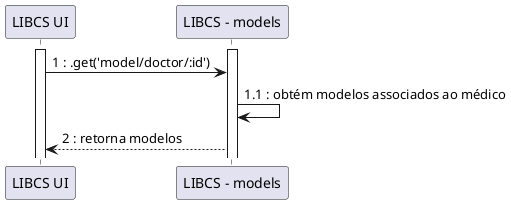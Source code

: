 @startuml
participant "LIBCS UI" as UI
participant "LIBCS - models" as API

activate UI
activate API
UI -> API : 1 : .get('model/doctor/:id')
API -> API : 1.1 : obtém modelos associados ao médico
API --> UI : 2 : retorna modelos

@enduml